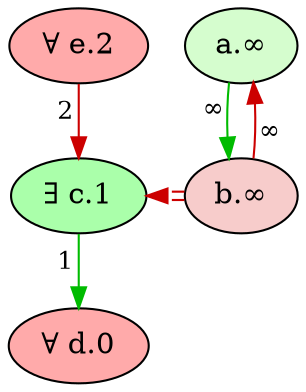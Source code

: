 digraph {
    // Node defaults can be set here if needed
    "d" [style="filled" fillcolor="#FFAAAA" label="∀ d.0" fontsize=14]
    "c" [style="filled" fillcolor="#AAFFAA" label="∃ c.1" fontsize=14]
    "e" [style="filled" fillcolor="#FFAAAA" label="∀ e.2" fontsize=14]
    "a" [style="filled" fillcolor="#d5fdce" label="a.∞" fontsize=14]
    "b" [style="filled" fillcolor="#f7cccb" label="b.∞" fontsize=14]
    edge[labeldistance=1.5 fontsize=12]
    "a" -> "b" [color="#00BB00" style="solid" dir="forward" taillabel="∞" ]
    "b" -> "a" [color="#CC0000" style="solid" dir="forward" taillabel="∞" ]
    "b" -> "c" [color="#CC0000:invis:#CC0000" style="dashed" dir="forward" taillabel="" constraint=false]
    "c" -> "d" [color="#00BB00" style="solid" dir="forward" taillabel="1" ]
    "e" -> "c" [color="#CC0000" style="solid" dir="forward" taillabel="2" ]
    {rank = max d}
    {rank = min e}
}